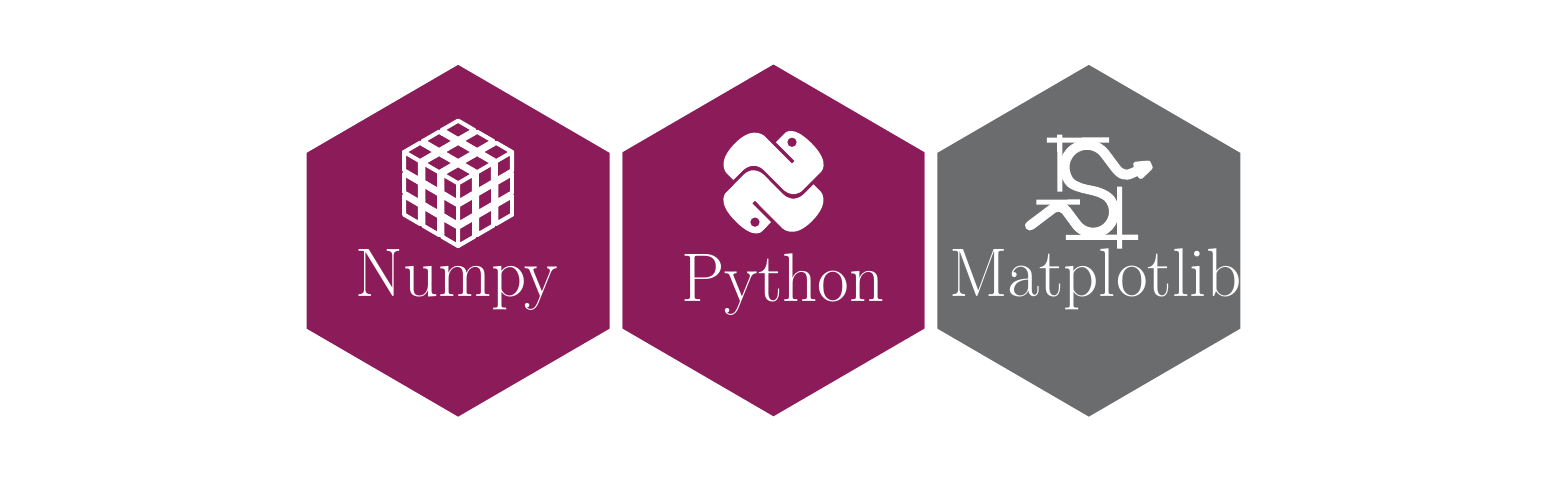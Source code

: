 \begin{tikzpicture}[y=0.80pt, x=0.80pt, yscale=-1.0, xscale=1.0, inner sep=0pt, outer sep=0pt]
  \definecolor{red}{RGB}{221,42,43}
  \definecolor{green}{RGB}{132,184,24}
  \definecolor{blue}{RGB}{0,72,112}
  \definecolor{orange}{RGB}{192,128,64}
  \definecolor{gray}{RGB}{107,108,110}
  \definecolor{violet}{HTML}{8B1B59}
  \colorlet{blue}{violet}

  \draw[fill=white, white] (100, 600) rectangle (775, 400);
  %% Python
  \path[draw=white,fill=blue,line join=miter,line cap=butt,miter
    limit=4.00,line width=4.663pt] (365.304,537.268) -- (365.304,454.387) --
    (436.619,412.947) -- (507.934,454.387) -- (507.934,537.268) --
    (436.619,578.708) -- cycle;
  \begin{scope}[cm={{0.581,0.0,0.0,0.585,(268.025,213.409)}}]
    \begin{scope}[cm={{0.931,0.0,0.0,0.931,(50.054,93.185)}},fill=white]
      \path[color=white,fill=white,nonzero rule,line width=0.800pt]
        (289.744,337.921) .. controls (273.389,321.566) and (267.318,329.68) ..
        (267.318,329.68) -- (259.989,337.046) -- (275.596,352.652) --
        (273.389,354.859) -- (251.583,333.053) .. controls (251.583,333.053) and
        (242.305,321.401) .. (225.803,337.902) .. controls (209.301,354.405) and
        (219.021,362.954) .. (219.021,362.954) -- (224.472,368.405) --
        (232.13,360.748) .. controls (232.13,360.748) and (240.97,351.319) ..
        (250.253,360.602) .. controls (259.535,369.884) and (265.732,376.081) ..
        (265.732,376.081) .. controls (265.732,376.081) and (274.288,384.918) ..
        (282.834,376.373) .. controls (291.38,367.827) and (296.964,362.243) ..
        (296.964,362.243) .. controls (296.964,362.243) and (306.835,355.012) ..
        (289.744,337.921) -- cycle(276.197,334.256) .. controls
        (277.75,335.809) and (277.75,338.319) .. (276.197,339.872) .. controls
        (274.644,341.424) and (272.134,341.424) .. (270.582,339.872) .. controls
        (269.029,338.319) and (269.029,335.809) .. (270.582,334.256) .. controls
        (272.134,332.703) and (274.644,332.703) .. (276.197,334.256) -- cycle;
      \path[color=white,fill=white,nonzero rule,line width=0.800pt]
        (226.12,402.473) .. controls (242.475,418.828) and (248.546,410.714) ..
        (248.546,410.714) -- (255.875,403.349) -- (240.269,387.742) --
        (242.475,385.536) -- (264.281,407.341) .. controls (264.281,407.341) and
        (273.559,418.994) .. (290.061,402.492) .. controls (306.563,385.99) and
        (296.844,377.44) .. (296.844,377.44) -- (291.392,371.989) --
        (283.735,379.647) .. controls (283.735,379.647) and (274.894,389.075) ..
        (265.611,379.792) .. controls (256.329,370.51) and (250.132,364.313) ..
        (250.132,364.313) .. controls (250.132,364.313) and (241.576,355.476) ..
        (233.03,364.021) .. controls (224.485,372.567) and (218.9,378.151) ..
        (218.9,378.151) .. controls (218.9,378.151) and (209.029,385.382) ..
        (226.12,402.473) -- cycle(239.667,406.138) .. controls
        (238.114,404.585) and (238.114,402.075) .. (239.667,400.522) .. controls
        (241.22,398.97) and (243.73,398.97) .. (245.282,400.522) .. controls
        (246.835,402.075) and (246.835,404.585) .. (245.282,406.138) .. controls
        (243.73,407.691) and (241.22,407.691) .. (239.667,406.138) -- cycle;
    \end{scope}
    \begin{scope}[xshift=-2cm]
      \path[white] (289.9,540.238) node[above right] (text6352-3-3-9)
           {\Huge Python};
    \end{scope}
  \end{scope}

  %% Matplotlib
  \begin{scope}[xshift=2cm, yshift=3.5cm]
  \path[draw=white,fill=gray,line join=miter,line cap=butt,miter
    limit=4.00,line width=4.663pt] (436.619,412.947) -- (436.619,330.066) --
    (507.934,288.625) -- (579.25,330.066) -- (579.25,412.947) --
    (507.934,454.387) -- cycle;
  \begin{scope}[xshift=-1.8cm]
    \path[white] (508.905,402.822) node[above right] (text6352-9-2-8) {\Huge Matplotlib};
  \end{scope}
  \begin{scope}[cm={{0.503,0.0,0.0,0.506,(483.116,127.448)}}]
    \path[draw=white,fill=white,even odd rule] (72.138,443.935) .. controls
      (67.905,438.132) and (59.499,435.12) .. (52.193,433.761) .. controls
      (44.887,432.403) and (41.814,431.499) .. (37.112,428.941) .. controls
      (33.444,426.946) and (30.8,420.099) .. (31.624,414.431) .. controls
      (32.904,405.651) and (41.086,399.53) .. (49.901,400.764) .. controls
      (54.303,401.388) and (58.035,403.724) .. (60.496,407.013) --
      (70.256,419.866) .. controls (75.835,427.067) and (82.106,429.21) ..
      (88.93,425.81) -- (92.37,424.343) .. controls (92.645,424.214) and
      (92.969,424.202) .. (93.282,424.317) .. controls (93.539,424.416) and
      (93.748,424.6) .. (93.871,424.817) -- (94.556,425.85) .. controls
      (94.746,426.162) and (95.031,426.414) .. (95.402,426.555) .. controls
      (96.029,426.793) and (96.704,426.651) .. (97.179,426.241) --
      (105.104,418.749) .. controls (106.492,417.558) and (106.083,416.465) ..
      (106.083,416.465) -- (104.173,412.104) .. controls (104.173,412.104) and
      (103.65,411.059) .. (101.844,411.3) -- (91.22,412.278) .. controls
      (90.602,412.366) and (90.051,412.779) .. (89.814,413.407) .. controls
      (89.671,413.774) and (89.662,414.157) .. (89.766,414.505) --
      (90.146,415.731) .. controls (90.222,415.986) and (90.222,416.272) ..
      (90.118,416.534) .. controls (89.994,416.858) and (89.747,417.087) ..
      (89.453,417.208) -- (86.45,418.482) .. controls (83.304,420.328) and
      (79.731,419.149) .. (77.346,416.224) -- (74.618,412.593) --
      (66.855,402.264) .. controls (63.167,397.363) and (57.608,393.867) ..
      (51.041,392.948) .. controls (37.894,391.102) and (25.692,400.228) ..
      (23.782,413.331) .. controls (22.817,419.935) and (24.792,426.183) ..
      (28.396,431.201) .. controls (31.014,434.848) and (35.812,436.931) ..
      (38.407,437.582) .. controls (44.895,439.902) and (50.508,440.225) ..
      (56.657,442.411) .. controls (58.038,442.912) and (61.219,444.087) ..
      (63.804,446.207) -- (63.804,446.207) .. controls (66.892,449.355) and
      (68.527,453.851) .. (67.833,458.566) .. controls (66.664,466.606) and
      (59.176,472.208) .. (51.108,471.074) .. controls (47.067,470.512) and
      (43.655,468.365) .. (41.396,465.358) -- (32.073,452.956) .. controls
      (30.173,450.428) and (27.298,448.621) .. (23.901,448.135) .. controls
      (20.508,447.659) and (17.225,448.602) .. (14.68,450.513) --
      (-4.931,465.183) .. controls (-10.982,469.26) and (-4.786,474.867) ..
      (-0.708,471.68) -- (19.381,456.585) .. controls (20.301,455.957) and
      (21.441,455.671) .. (22.624,455.833) .. controls (23.884,456.014) and
      (24.955,456.677) .. (25.658,457.614) -- (35.52,470.899) .. controls
      (38.993,475.171) and (44.04,478.196) .. (49.948,479.028) .. controls
      (62.378,480.772) and (73.915,472.141) .. (75.721,459.748) .. controls
      (76.556,453.981) and (75.15,448.412) .. (72.138,443.935);
    \path[draw=white,fill=white,line join=miter,line cap=butt,miter
      limit=4.00,line width=1.848pt] (23.205,387.635) -- (23.361,438.493);
    \path[draw=white,fill=white,line join=miter,line cap=butt,miter
      limit=4.00,line width=1.848pt] (67.531,392.379) -- (11.644,392.534);
    \path[draw=white,fill=white,line join=miter,line cap=butt,miter
      limit=4.00,line width=1.848pt] (93.66,479.164) -- (28.649,479.32);
    \path[draw=white,fill=white,line join=miter,line cap=butt,miter
      limit=4.00,line width=1.848pt] (77.006,434.001) -- (76.951,489.438);
    \path[draw=white,fill=white,line join=miter,line cap=butt,miter
      limit=4.00,line width=1.848pt] (41.247,447.747) -- (2.209,447.903);
  \end{scope}
  \end{scope}

  \begin{scope}[xshift=-2cm, yshift=3.5cm]
  %% Numpy
  \path[draw=white,fill=blue,line join=miter,line cap=butt,miter
    limit=4.00,line width=4.663pt] (293.988,412.947) -- (293.988,330.066) --
    (365.304,288.625) -- (436.619,330.066) -- (436.619,412.947) --
    (365.304,454.387) -- cycle;
  \begin{scope}[xshift=-1.3cm]
    \path[white] (365.138,402.822) node[above right] (text6352-2-9-62) {\Huge Numpy};
  \end{scope}
  \begin{scope}[cm={{0.467,0.0,0.0,0.47,(369.601,91.054)}},draw=white,miter limit=4.00,line width=1.493pt]
    \begin{scope}[shift={(-73.646,-7.087)},draw=white,miter limit=4.00,line width=1.493pt]
      \path[draw=white,line join=round,line cap=round,miter limit=4.00,line
        width=1.493pt] (30.686,529.134) -- (46.029,520.276) -- (61.372,529.134);
      \path[draw=white,line join=round,line cap=round,miter limit=4.00,line
        width=1.493pt] (30.686,529.134) -- (46.029,537.992) -- (61.372,529.134)
        -- (61.372,532.677);
      \path[draw=white,line join=round,line cap=round,miter limit=4.00,line
        width=1.493pt] (30.686,529.134) -- (30.686,546.85) -- (46.029,555.709);
      \path[draw=white,line join=round,line cap=round,miter limit=4.00,line
        width=1.493pt] (46.029,537.992) -- (46.029,555.709) -- (49.097,553.937);
    \end{scope}
    \begin{scope}[shift={(-92.058,-17.717)},draw=white,miter limit=4.00,line width=1.493pt]
      \path[draw=white,line join=round,line cap=round,miter limit=4.00,line
        width=1.493pt] (30.686,529.134) -- (46.029,520.276) -- (61.372,529.134);
      \path[draw=white,line join=round,line cap=round,miter limit=4.00,line
        width=1.493pt] (30.686,529.134) -- (46.029,537.992) -- (61.372,529.134)
        -- (61.372,532.677);
      \path[draw=white,line join=round,line cap=round,miter limit=4.00,line
        width=1.493pt] (30.686,529.134) -- (30.686,546.85) -- (46.029,555.709);
      \path[draw=white,line join=round,line cap=round,miter limit=4.00,line
        width=1.493pt] (46.029,537.992) -- (46.029,555.709) -- (49.097,553.937);
    \end{scope}
    \path[draw=white,line join=round,line cap=round,miter limit=4.00,line
      width=1.493pt] (-24.549,532.677) -- (-9.206,523.819) -- (6.137,532.677);
    \path[draw=white,line join=round,line cap=round,miter limit=4.00,line
      width=1.493pt] (-24.549,532.677) -- (-9.206,541.535) -- (6.137,532.677)
      -- (6.137,550.394);
    \path[draw=white,line join=round,line cap=round,miter limit=4.00,line
      width=1.493pt] (-24.549,532.677) -- (-24.549,550.394) --
      (-9.206,559.252);
    \path[draw=white,line join=round,line cap=round,miter limit=4.00,line
      width=1.493pt] (-9.206,541.535) -- (-9.206,559.252) -- (6.137,550.394);
    \begin{scope}[shift={(-58.303,15.945)},draw=white,miter limit=4.00,line width=1.493pt]
      \begin{scope}[shift={(-15.343,-44.291)},draw=white,miter limit=4.00,line width=1.493pt]
        \path[draw=white,line join=round,line cap=round,miter limit=4.00,line
          width=1.493pt] (30.686,529.134) -- (46.029,520.276) -- (61.372,529.134);
        \path[draw=white,line join=round,line cap=round,miter limit=4.00,line
          width=1.493pt] (30.686,529.134) -- (46.029,537.992) -- (61.372,529.134)
          -- (61.372,532.677);
        \path[draw=white,line join=round,line cap=round,miter limit=4.00,line
          width=1.493pt] (30.686,529.134) -- (30.686,532.677);
        \path[draw=white,line join=round,line cap=round,miter limit=4.00,line
          width=1.493pt] (46.029,537.992) -- (46.029,541.535);
      \end{scope}
    \end{scope}
    \begin{scope}[shift={(-39.892,26.575)},draw=white,miter limit=4.00,line width=1.493pt]
      \begin{scope}[shift={(-15.343,-44.291)},draw=white,miter limit=4.00,line width=1.493pt]
        \path[draw=white,line join=round,line cap=round,miter limit=4.00,line
          width=1.493pt] (30.686,529.134) -- (46.029,520.276) -- (61.372,529.134);
        \path[draw=white,line join=round,line cap=round,miter limit=4.00,line
          width=1.493pt] (30.686,529.134) -- (46.029,537.992) -- (61.372,529.134)
          -- (61.372,532.677);
        \path[draw=white,line join=round,line cap=round,miter limit=4.00,line
          width=1.493pt] (30.686,529.134) -- (30.686,532.677);
        \path[draw=white,line join=round,line cap=round,miter limit=4.00,line
          width=1.493pt] (46.029,537.992) -- (46.029,541.535);
      \end{scope}
    \end{scope}
    \begin{scope}[draw=white,miter limit=4.00,line width=1.493pt]
      \begin{scope}[shift={(-21.48,37.205)},draw=white,miter limit=4.00,line width=1.493pt]
        \begin{scope}[shift={(-15.343,-44.291)},draw=white,miter limit=4.00,line width=1.493pt]
          \path[draw=white,line join=round,line cap=round,miter limit=4.00,line
            width=1.493pt] (30.686,529.134) -- (46.029,520.276) -- (61.372,529.134);
          \path[draw=white,line join=round,line cap=round,miter limit=4.00,line
            width=1.493pt] (30.686,529.134) -- (46.029,537.992) -- (61.372,529.134)
            -- (61.372,546.85);
          \path[draw=white,line join=round,line cap=round,miter limit=4.00,line
            width=1.493pt] (30.686,529.134) -- (30.686,532.677);
          \path[draw=white,line join=round,line cap=round,miter limit=4.00,line
            width=1.493pt] (46.029,537.992) -- (46.029,555.709);
        \end{scope}
      \end{scope}
      \path[draw=white,line join=round,line cap=round,miter limit=4.00,line
        width=1.493pt] (9.206,548.622) -- (24.549,539.764);
      \path[draw=white,line join=round,line cap=round,miter limit=4.00,line
        width=1.493pt] (9.206,548.622) -- (6.137,546.85);
    \end{scope}
    \begin{scope}[shift={(-39.892,5.315)},draw=white,miter limit=4.00,line width=1.493pt]
      \begin{scope}[shift={(-15.343,-44.291)},draw=white,miter limit=4.00,line width=1.493pt]
        \path[draw=white,line join=round,line cap=round,miter limit=4.00,line
          width=1.493pt] (30.686,529.134) -- (46.029,520.276) -- (61.372,529.134);
        \path[draw=white,line join=round,line cap=round,miter limit=4.00,line
          width=1.493pt] (30.686,529.134) -- (46.029,537.992) -- (61.372,529.134)
          -- (61.372,532.677);
        \path[draw=white,line join=round,line cap=round,miter limit=4.00,line
          width=1.493pt] (30.686,529.134) -- (30.686,532.677);
        \path[draw=white,line join=round,line cap=round,miter limit=4.00,line
          width=1.493pt] (46.029,537.992) -- (46.029,541.535);
      \end{scope}
    \end{scope}
    \begin{scope}[shift={(-21.48,15.945)},draw=white,miter limit=4.00,line width=1.493pt]
      \begin{scope}[shift={(-15.343,-44.291)},draw=white,miter limit=4.00,line width=1.493pt]
        \path[draw=white,line join=round,line cap=round,miter limit=4.00,line
          width=1.493pt] (30.686,529.134) -- (46.029,520.276) -- (61.372,529.134);
        \path[draw=white,line join=round,line cap=round,miter limit=4.00,line
          width=1.493pt] (30.686,529.134) -- (46.029,537.992) -- (61.372,529.134)
          -- (61.372,532.677);
        \path[draw=white,line join=round,line cap=round,miter limit=4.00,line
          width=1.493pt] (30.686,529.134) -- (30.686,532.677);
        \path[draw=white,line join=round,line cap=round,miter limit=4.00,line
          width=1.493pt] (46.029,537.992) -- (46.029,541.535);
      \end{scope}
    \end{scope}
    \begin{scope}[shift={(18.412,-10.63)},draw=white,miter limit=4.00,line width=1.493pt]
      \begin{scope}[shift={(-21.48,37.205)},draw=white,miter limit=4.00,line width=1.493pt]
        \begin{scope}[shift={(-15.343,-44.291)},draw=white,miter limit=4.00,line width=1.493pt]
          \path[draw=white,line join=round,line cap=round,miter limit=4.00,line
            width=1.493pt] (30.686,529.134) -- (46.029,520.276) -- (61.372,529.134);
          \path[draw=white,line join=round,line cap=round,miter limit=4.00,line
            width=1.493pt] (30.686,529.134) -- (46.029,537.992) -- (61.372,529.134)
            -- (61.372,546.85);
          \path[draw=white,line join=round,line cap=round,miter limit=4.00,line
            width=1.493pt] (30.686,529.134) -- (30.686,532.677);
          \path[draw=white,line join=round,line cap=round,miter limit=4.00,line
            width=1.493pt] (46.029,537.992) -- (46.029,555.709);
        \end{scope}
      \end{scope}
      \path[draw=white,line join=round,line cap=round,miter limit=4.00,line
        width=1.493pt] (9.206,548.622) -- (24.549,539.764);
      \path[draw=white,line join=round,line cap=round,miter limit=4.00,line
        width=1.493pt] (9.206,548.622) -- (6.137,546.85);
    \end{scope}
    \begin{scope}[shift={(-92.058,3.543)},draw=white,miter limit=4.00,line width=1.493pt]
      \path[draw=white,line join=round,line cap=round,miter limit=4.00,line
        width=1.493pt] (30.686,529.134) -- (33.755,527.362);
      \path[draw=white,line join=round,line cap=round,miter limit=4.00,line
        width=1.493pt] (30.686,529.134) -- (46.029,537.992) -- (49.097,536.221);
      \path[draw=white,line join=round,line cap=round,miter limit=4.00,line
        width=1.493pt] (30.686,529.134) -- (30.686,546.85) -- (46.029,555.709);
      \path[draw=white,line join=round,line cap=round,miter limit=4.00,line
        width=1.493pt] (46.029,537.992) -- (46.029,555.709) -- (49.097,553.937);
    \end{scope}
    \begin{scope}[shift={(-73.646,14.173)},draw=white,miter limit=4.00,line width=1.493pt]
      \path[draw=white,line join=round,line cap=round,miter limit=4.00,line
        width=1.493pt] (30.686,529.134) -- (33.755,527.362);
      \path[draw=white,line join=round,line cap=round,miter limit=4.00,line
        width=1.493pt] (30.686,529.134) -- (46.029,537.992) -- (49.097,536.221);
      \path[draw=white,line join=round,line cap=round,miter limit=4.00,line
        width=1.493pt] (30.686,529.134) -- (30.686,546.85) -- (46.029,555.709);
      \path[draw=white,line join=round,line cap=round,miter limit=4.00,line
        width=1.493pt] (46.029,537.992) -- (46.029,555.709) -- (49.097,553.937);
    \end{scope}
    \begin{scope}[draw=white,miter limit=4.00,line width=1.493pt]
      \begin{scope}[shift={(-55.235,24.803)},draw=white,miter limit=4.00,line width=1.493pt]
        \path[draw=white,line join=round,line cap=round,miter limit=4.00,line
          width=1.493pt] (30.686,529.134) -- (33.755,527.362);
        \path[draw=white,line join=round,line cap=round,miter limit=4.00,line
          width=1.493pt] (30.686,529.134) -- (46.029,537.992) -- (61.372,529.134);
        \path[draw=white,line join=round,line cap=round,miter limit=4.00,line
          width=1.493pt] (30.686,529.134) -- (30.686,546.85) -- (46.029,555.709);
        \path[draw=white,line join=round,line cap=round,miter limit=4.00,line
          width=1.493pt] (46.029,537.992) -- (46.029,555.709) -- (61.372,546.85);
      \end{scope}
      \path[draw=white,line join=round,line cap=round,miter limit=4.00,line
        width=1.493pt] (6.137,553.937) -- (6.137,571.654);
      \path[draw=white,line join=round,line cap=round,miter limit=4.00,line
        width=1.493pt] (6.137,553.937) -- (3.069,552.165);
    \end{scope}
    \begin{scope}[shift={(18.412,-10.63)},draw=white,miter limit=4.00,line width=1.493pt]
      \begin{scope}[shift={(-55.235,24.803)},draw=white,miter limit=4.00,line width=1.493pt]
        \path[draw=white,line join=round,line cap=round,miter limit=4.00,line
          width=1.493pt] (42.96,536.221) -- (46.029,537.992) -- (61.372,529.134);
        \path[draw=white,line join=round,line cap=round,miter limit=4.00,line
          width=1.493pt] (42.96,553.937) -- (46.029,555.709);
        \path[draw=white,line join=round,line cap=round,miter limit=4.00,line
          width=1.493pt] (46.029,537.992) -- (46.029,555.709) -- (61.372,546.85);
      \end{scope}
      \path[draw=white,line join=round,line cap=round,miter limit=4.00,line
        width=1.493pt] (6.137,553.937) -- (6.137,571.654);
      \path[draw=white,line join=round,line cap=round,miter limit=4.00,line
        width=1.493pt] (6.137,553.937) -- (3.069,552.165);
    \end{scope}
    \begin{scope}[shift={(36.823,-21.26)},draw=white,miter limit=4.00,line width=1.493pt]
      \begin{scope}[shift={(-55.235,24.803)},draw=white,miter limit=4.00,line width=1.493pt]
        \path[draw=white,line join=round,line cap=round,miter limit=4.00,line
          width=1.493pt] (42.96,536.221) -- (46.029,537.992) -- (61.372,529.134);
        \path[draw=white,line join=round,line cap=round,miter limit=4.00,line
          width=1.493pt] (42.96,553.937) -- (46.029,555.709);
        \path[draw=white,line join=round,line cap=round,miter limit=4.00,line
          width=1.493pt] (46.029,537.992) -- (46.029,555.709) -- (61.372,546.85);
      \end{scope}
      \path[draw=white,line join=round,line cap=round,miter limit=4.00,line
        width=1.493pt] (6.137,553.937) -- (6.137,571.654);
      \path[draw=white,line join=round,line cap=round,miter limit=4.00,line
        width=1.493pt] (6.137,553.937) -- (3.069,552.165);
    \end{scope}
    \begin{scope}[shift={(-92.058,24.803)},draw=white,miter limit=4.00,line width=1.493pt]
      \path[draw=white,line join=round,line cap=round,miter limit=4.00,line
        width=1.493pt] (30.686,529.134) -- (33.755,527.362);
      \path[draw=white,line join=round,line cap=round,miter limit=4.00,line
        width=1.493pt] (30.686,529.134) -- (46.029,537.992) -- (49.097,536.221);
      \path[draw=white,line join=round,line cap=round,miter limit=4.00,line
        width=1.493pt] (30.686,529.134) -- (30.686,546.85) -- (46.029,555.709);
      \path[draw=white,line join=round,line cap=round,miter limit=4.00,line
        width=1.493pt] (46.029,537.992) -- (46.029,555.709) -- (49.097,553.937);
    \end{scope}
    \begin{scope}[shift={(-73.646,35.433)},draw=white,miter limit=4.00,line width=1.493pt]
      \path[draw=white,line join=round,line cap=round,miter limit=4.00,line
        width=1.493pt] (30.686,529.134) -- (33.755,527.362);
      \path[draw=white,line join=round,line cap=round,miter limit=4.00,line
        width=1.493pt] (30.686,529.134) -- (46.029,537.992) -- (49.097,536.221);
      \path[draw=white,line join=round,line cap=round,miter limit=4.00,line
        width=1.493pt] (30.686,529.134) -- (30.686,546.85) -- (46.029,555.709);
      \path[draw=white,line join=round,line cap=round,miter limit=4.00,line
        width=1.493pt] (46.029,537.992) -- (46.029,555.709) -- (49.097,553.937);
    \end{scope}
    \begin{scope}[shift={(0,21.26)},draw=white,miter limit=4.00,line width=1.493pt]
      \begin{scope}[shift={(-55.235,24.803)},draw=white,miter limit=4.00,line width=1.493pt]
        \path[draw=white,line join=round,line cap=round,miter limit=4.00,line
          width=1.493pt] (30.686,529.134) -- (33.755,527.362);
        \path[draw=white,line join=round,line cap=round,miter limit=4.00,line
          width=1.493pt] (30.686,529.134) -- (46.029,537.992) -- (61.372,529.134);
        \path[draw=white,line join=round,line cap=round,miter limit=4.00,line
          width=1.493pt] (30.686,529.134) -- (30.686,546.85) -- (46.029,555.709);
        \path[draw=white,line join=round,line cap=round,miter limit=4.00,line
          width=1.493pt] (46.029,537.992) -- (46.029,555.709) -- (61.372,546.85);
      \end{scope}
      \path[draw=white,line join=round,line cap=round,miter limit=4.00,line
        width=1.493pt] (6.137,553.937) -- (6.137,571.654);
      \path[draw=white,line join=round,line cap=round,miter limit=4.00,line
        width=1.493pt] (6.137,553.937) -- (3.069,552.165);
    \end{scope}
    \begin{scope}[shift={(18.412,10.63)},draw=white,miter limit=4.00,line width=1.493pt]
      \begin{scope}[shift={(-55.235,24.803)},draw=white,miter limit=4.00,line width=1.493pt]
        \path[draw=white,line join=round,line cap=round,miter limit=4.00,line
          width=1.493pt] (42.96,536.221) -- (46.029,537.992) -- (61.372,529.134);
        \path[draw=white,line join=round,line cap=round,miter limit=4.00,line
          width=1.493pt] (42.96,553.937) -- (46.029,555.709);
        \path[draw=white,line join=round,line cap=round,miter limit=4.00,line
          width=1.493pt] (46.029,537.992) -- (46.029,555.709) -- (61.372,546.85);
      \end{scope}
      \path[draw=white,line join=round,line cap=round,miter limit=4.00,line
        width=1.493pt] (6.137,553.937) -- (6.137,571.654);
      \path[draw=white,line join=round,line cap=round,miter limit=4.00,line
        width=1.493pt] (6.137,553.937) -- (3.069,552.165);
    \end{scope}
    \begin{scope}[shift={(36.823,0)},draw=white,miter limit=4.00,line width=1.493pt]
      \begin{scope}[shift={(-55.235,24.803)},draw=white,miter limit=4.00,line width=1.493pt]
        \path[draw=white,line join=round,line cap=round,miter limit=4.00,line
          width=1.493pt] (42.96,536.221) -- (46.029,537.992) -- (61.372,529.134);
        \path[draw=white,line join=round,line cap=round,miter limit=4.00,line
          width=1.493pt] (42.96,553.937) -- (46.029,555.709);
        \path[draw=white,line join=round,line cap=round,miter limit=4.00,line
          width=1.493pt] (46.029,537.992) -- (46.029,555.709) -- (61.372,546.85);
      \end{scope}
      \path[draw=white,line join=round,line cap=round,miter limit=4.00,line
        width=1.493pt] (6.137,553.937) -- (6.137,571.654);
      \path[draw=white,line join=round,line cap=round,miter limit=4.00,line
        width=1.493pt] (6.137,553.937) -- (3.069,552.165);
    \end{scope}
  \end{scope}
  \end{scope}
\end{tikzpicture}
